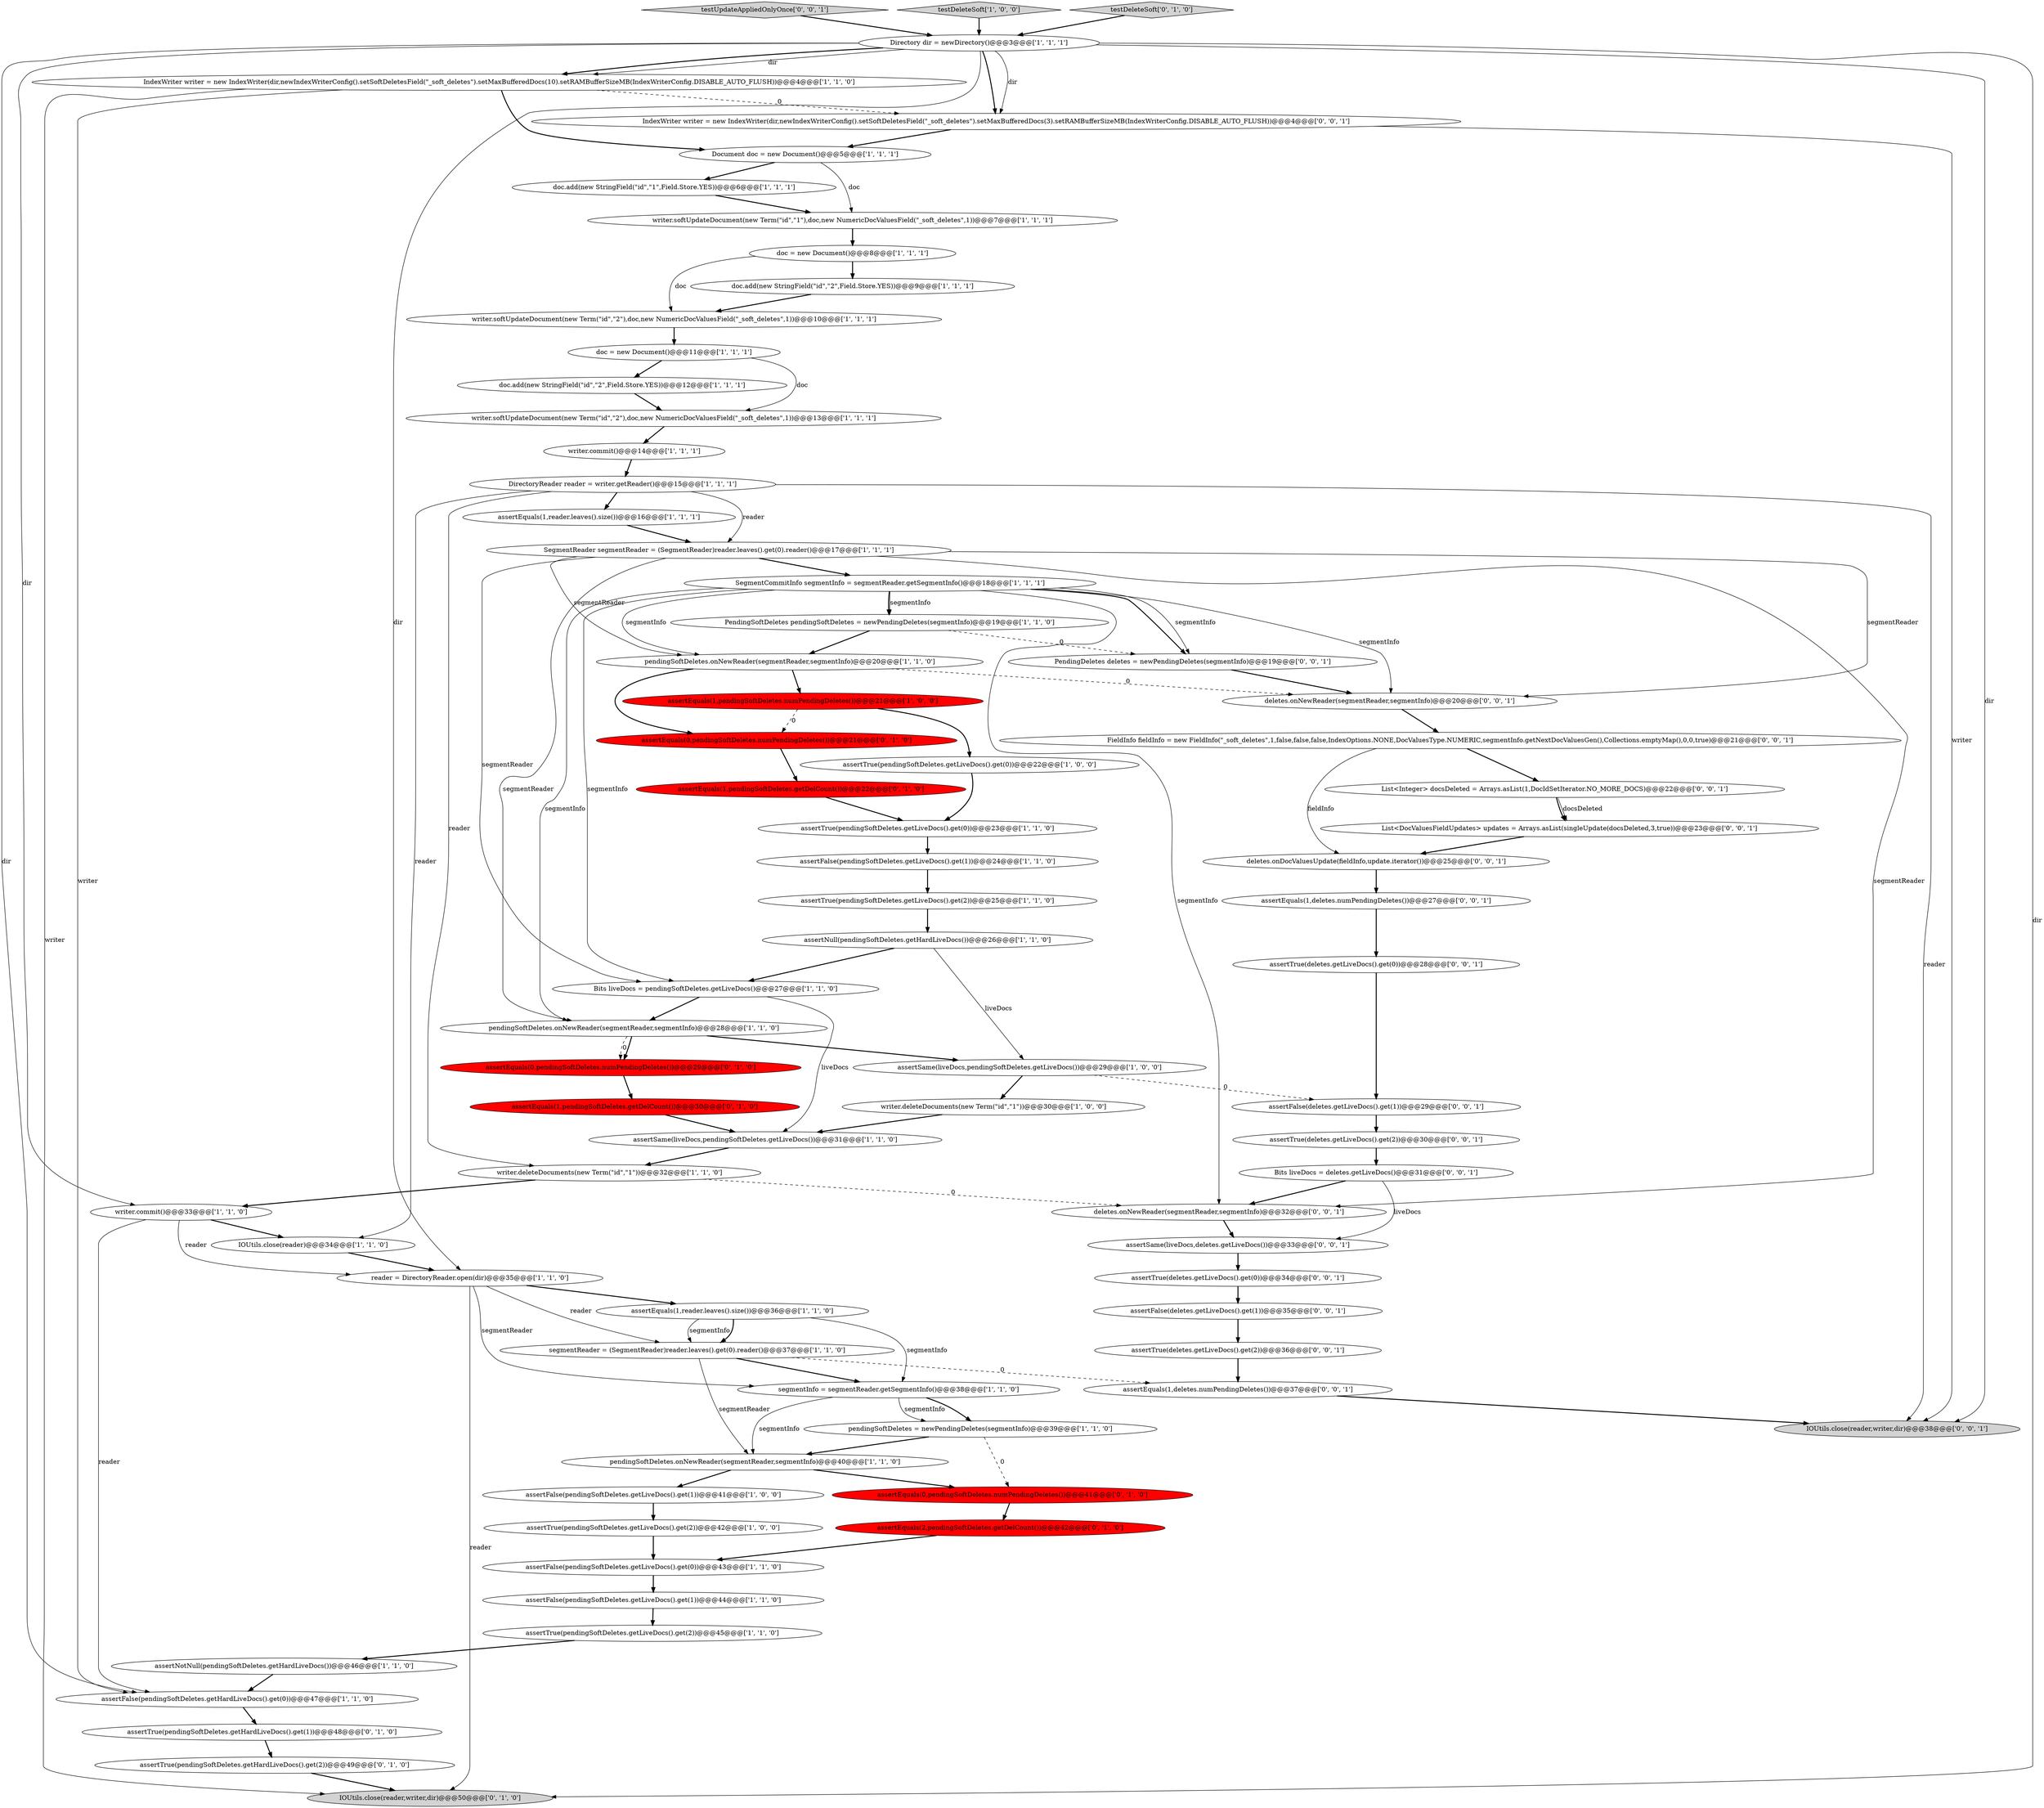 digraph {
17 [style = filled, label = "assertTrue(pendingSoftDeletes.getLiveDocs().get(2))@@@45@@@['1', '1', '0']", fillcolor = white, shape = ellipse image = "AAA0AAABBB1BBB"];
74 [style = filled, label = "List<DocValuesFieldUpdates> updates = Arrays.asList(singleUpdate(docsDeleted,3,true))@@@23@@@['0', '0', '1']", fillcolor = white, shape = ellipse image = "AAA0AAABBB3BBB"];
3 [style = filled, label = "assertEquals(1,reader.leaves().size())@@@16@@@['1', '1', '1']", fillcolor = white, shape = ellipse image = "AAA0AAABBB1BBB"];
1 [style = filled, label = "assertNull(pendingSoftDeletes.getHardLiveDocs())@@@26@@@['1', '1', '0']", fillcolor = white, shape = ellipse image = "AAA0AAABBB1BBB"];
4 [style = filled, label = "DirectoryReader reader = writer.getReader()@@@15@@@['1', '1', '1']", fillcolor = white, shape = ellipse image = "AAA0AAABBB1BBB"];
72 [style = filled, label = "assertTrue(deletes.getLiveDocs().get(0))@@@34@@@['0', '0', '1']", fillcolor = white, shape = ellipse image = "AAA0AAABBB3BBB"];
53 [style = filled, label = "assertTrue(pendingSoftDeletes.getHardLiveDocs().get(2))@@@49@@@['0', '1', '0']", fillcolor = white, shape = ellipse image = "AAA0AAABBB2BBB"];
60 [style = filled, label = "testUpdateAppliedOnlyOnce['0', '0', '1']", fillcolor = lightgray, shape = diamond image = "AAA0AAABBB3BBB"];
70 [style = filled, label = "deletes.onDocValuesUpdate(fieldInfo,update.iterator())@@@25@@@['0', '0', '1']", fillcolor = white, shape = ellipse image = "AAA0AAABBB3BBB"];
10 [style = filled, label = "doc.add(new StringField(\"id\",\"1\",Field.Store.YES))@@@6@@@['1', '1', '1']", fillcolor = white, shape = ellipse image = "AAA0AAABBB1BBB"];
51 [style = filled, label = "assertEquals(2,pendingSoftDeletes.getDelCount())@@@42@@@['0', '1', '0']", fillcolor = red, shape = ellipse image = "AAA1AAABBB2BBB"];
23 [style = filled, label = "Directory dir = newDirectory()@@@3@@@['1', '1', '1']", fillcolor = white, shape = ellipse image = "AAA0AAABBB1BBB"];
59 [style = filled, label = "assertTrue(deletes.getLiveDocs().get(0))@@@28@@@['0', '0', '1']", fillcolor = white, shape = ellipse image = "AAA0AAABBB3BBB"];
22 [style = filled, label = "doc = new Document()@@@8@@@['1', '1', '1']", fillcolor = white, shape = ellipse image = "AAA0AAABBB1BBB"];
16 [style = filled, label = "IOUtils.close(reader)@@@34@@@['1', '1', '0']", fillcolor = white, shape = ellipse image = "AAA0AAABBB1BBB"];
28 [style = filled, label = "segmentReader = (SegmentReader)reader.leaves().get(0).reader()@@@37@@@['1', '1', '0']", fillcolor = white, shape = ellipse image = "AAA0AAABBB1BBB"];
65 [style = filled, label = "Bits liveDocs = deletes.getLiveDocs()@@@31@@@['0', '0', '1']", fillcolor = white, shape = ellipse image = "AAA0AAABBB3BBB"];
0 [style = filled, label = "assertEquals(1,pendingSoftDeletes.numPendingDeletes())@@@21@@@['1', '0', '0']", fillcolor = red, shape = ellipse image = "AAA1AAABBB1BBB"];
54 [style = filled, label = "assertEquals(0,pendingSoftDeletes.numPendingDeletes())@@@41@@@['0', '1', '0']", fillcolor = red, shape = ellipse image = "AAA1AAABBB2BBB"];
24 [style = filled, label = "pendingSoftDeletes.onNewReader(segmentReader,segmentInfo)@@@20@@@['1', '1', '0']", fillcolor = white, shape = ellipse image = "AAA0AAABBB1BBB"];
37 [style = filled, label = "reader = DirectoryReader.open(dir)@@@35@@@['1', '1', '0']", fillcolor = white, shape = ellipse image = "AAA0AAABBB1BBB"];
62 [style = filled, label = "assertFalse(deletes.getLiveDocs().get(1))@@@35@@@['0', '0', '1']", fillcolor = white, shape = ellipse image = "AAA0AAABBB3BBB"];
63 [style = filled, label = "assertEquals(1,deletes.numPendingDeletes())@@@37@@@['0', '0', '1']", fillcolor = white, shape = ellipse image = "AAA0AAABBB3BBB"];
19 [style = filled, label = "doc.add(new StringField(\"id\",\"2\",Field.Store.YES))@@@9@@@['1', '1', '1']", fillcolor = white, shape = ellipse image = "AAA0AAABBB1BBB"];
44 [style = filled, label = "assertEquals(1,reader.leaves().size())@@@36@@@['1', '1', '0']", fillcolor = white, shape = ellipse image = "AAA0AAABBB1BBB"];
43 [style = filled, label = "assertFalse(pendingSoftDeletes.getHardLiveDocs().get(0))@@@47@@@['1', '1', '0']", fillcolor = white, shape = ellipse image = "AAA0AAABBB1BBB"];
49 [style = filled, label = "assertTrue(pendingSoftDeletes.getHardLiveDocs().get(1))@@@48@@@['0', '1', '0']", fillcolor = white, shape = ellipse image = "AAA0AAABBB2BBB"];
66 [style = filled, label = "FieldInfo fieldInfo = new FieldInfo(\"_soft_deletes\",1,false,false,false,IndexOptions.NONE,DocValuesType.NUMERIC,segmentInfo.getNextDocValuesGen(),Collections.emptyMap(),0,0,true)@@@21@@@['0', '0', '1']", fillcolor = white, shape = ellipse image = "AAA0AAABBB3BBB"];
67 [style = filled, label = "assertFalse(deletes.getLiveDocs().get(1))@@@29@@@['0', '0', '1']", fillcolor = white, shape = ellipse image = "AAA0AAABBB3BBB"];
69 [style = filled, label = "PendingDeletes deletes = newPendingDeletes(segmentInfo)@@@19@@@['0', '0', '1']", fillcolor = white, shape = ellipse image = "AAA0AAABBB3BBB"];
39 [style = filled, label = "writer.commit()@@@14@@@['1', '1', '1']", fillcolor = white, shape = ellipse image = "AAA0AAABBB1BBB"];
32 [style = filled, label = "testDeleteSoft['1', '0', '0']", fillcolor = lightgray, shape = diamond image = "AAA0AAABBB1BBB"];
11 [style = filled, label = "writer.commit()@@@33@@@['1', '1', '0']", fillcolor = white, shape = ellipse image = "AAA0AAABBB1BBB"];
45 [style = filled, label = "assertFalse(pendingSoftDeletes.getLiveDocs().get(0))@@@43@@@['1', '1', '0']", fillcolor = white, shape = ellipse image = "AAA0AAABBB1BBB"];
6 [style = filled, label = "assertSame(liveDocs,pendingSoftDeletes.getLiveDocs())@@@29@@@['1', '0', '0']", fillcolor = white, shape = ellipse image = "AAA0AAABBB1BBB"];
15 [style = filled, label = "PendingSoftDeletes pendingSoftDeletes = newPendingDeletes(segmentInfo)@@@19@@@['1', '1', '0']", fillcolor = white, shape = ellipse image = "AAA0AAABBB1BBB"];
21 [style = filled, label = "IndexWriter writer = new IndexWriter(dir,newIndexWriterConfig().setSoftDeletesField(\"_soft_deletes\").setMaxBufferedDocs(10).setRAMBufferSizeMB(IndexWriterConfig.DISABLE_AUTO_FLUSH))@@@4@@@['1', '1', '0']", fillcolor = white, shape = ellipse image = "AAA0AAABBB1BBB"];
30 [style = filled, label = "writer.deleteDocuments(new Term(\"id\",\"1\"))@@@30@@@['1', '0', '0']", fillcolor = white, shape = ellipse image = "AAA0AAABBB1BBB"];
42 [style = filled, label = "pendingSoftDeletes = newPendingDeletes(segmentInfo)@@@39@@@['1', '1', '0']", fillcolor = white, shape = ellipse image = "AAA0AAABBB1BBB"];
8 [style = filled, label = "assertFalse(pendingSoftDeletes.getLiveDocs().get(1))@@@41@@@['1', '0', '0']", fillcolor = white, shape = ellipse image = "AAA0AAABBB1BBB"];
12 [style = filled, label = "assertFalse(pendingSoftDeletes.getLiveDocs().get(1))@@@24@@@['1', '1', '0']", fillcolor = white, shape = ellipse image = "AAA0AAABBB1BBB"];
34 [style = filled, label = "SegmentCommitInfo segmentInfo = segmentReader.getSegmentInfo()@@@18@@@['1', '1', '1']", fillcolor = white, shape = ellipse image = "AAA0AAABBB1BBB"];
71 [style = filled, label = "assertTrue(deletes.getLiveDocs().get(2))@@@30@@@['0', '0', '1']", fillcolor = white, shape = ellipse image = "AAA0AAABBB3BBB"];
9 [style = filled, label = "doc.add(new StringField(\"id\",\"2\",Field.Store.YES))@@@12@@@['1', '1', '1']", fillcolor = white, shape = ellipse image = "AAA0AAABBB1BBB"];
46 [style = filled, label = "testDeleteSoft['0', '1', '0']", fillcolor = lightgray, shape = diamond image = "AAA0AAABBB2BBB"];
40 [style = filled, label = "assertNotNull(pendingSoftDeletes.getHardLiveDocs())@@@46@@@['1', '1', '0']", fillcolor = white, shape = ellipse image = "AAA0AAABBB1BBB"];
41 [style = filled, label = "pendingSoftDeletes.onNewReader(segmentReader,segmentInfo)@@@40@@@['1', '1', '0']", fillcolor = white, shape = ellipse image = "AAA0AAABBB1BBB"];
68 [style = filled, label = "deletes.onNewReader(segmentReader,segmentInfo)@@@20@@@['0', '0', '1']", fillcolor = white, shape = ellipse image = "AAA0AAABBB3BBB"];
57 [style = filled, label = "deletes.onNewReader(segmentReader,segmentInfo)@@@32@@@['0', '0', '1']", fillcolor = white, shape = ellipse image = "AAA0AAABBB3BBB"];
36 [style = filled, label = "pendingSoftDeletes.onNewReader(segmentReader,segmentInfo)@@@28@@@['1', '1', '0']", fillcolor = white, shape = ellipse image = "AAA0AAABBB1BBB"];
64 [style = filled, label = "List<Integer> docsDeleted = Arrays.asList(1,DocIdSetIterator.NO_MORE_DOCS)@@@22@@@['0', '0', '1']", fillcolor = white, shape = ellipse image = "AAA0AAABBB3BBB"];
58 [style = filled, label = "assertEquals(1,deletes.numPendingDeletes())@@@27@@@['0', '0', '1']", fillcolor = white, shape = ellipse image = "AAA0AAABBB3BBB"];
26 [style = filled, label = "Bits liveDocs = pendingSoftDeletes.getLiveDocs()@@@27@@@['1', '1', '0']", fillcolor = white, shape = ellipse image = "AAA0AAABBB1BBB"];
38 [style = filled, label = "assertTrue(pendingSoftDeletes.getLiveDocs().get(2))@@@42@@@['1', '0', '0']", fillcolor = white, shape = ellipse image = "AAA0AAABBB1BBB"];
25 [style = filled, label = "assertTrue(pendingSoftDeletes.getLiveDocs().get(2))@@@25@@@['1', '1', '0']", fillcolor = white, shape = ellipse image = "AAA0AAABBB1BBB"];
61 [style = filled, label = "IOUtils.close(reader,writer,dir)@@@38@@@['0', '0', '1']", fillcolor = lightgray, shape = ellipse image = "AAA0AAABBB3BBB"];
14 [style = filled, label = "assertSame(liveDocs,pendingSoftDeletes.getLiveDocs())@@@31@@@['1', '1', '0']", fillcolor = white, shape = ellipse image = "AAA0AAABBB1BBB"];
47 [style = filled, label = "IOUtils.close(reader,writer,dir)@@@50@@@['0', '1', '0']", fillcolor = lightgray, shape = ellipse image = "AAA0AAABBB2BBB"];
56 [style = filled, label = "IndexWriter writer = new IndexWriter(dir,newIndexWriterConfig().setSoftDeletesField(\"_soft_deletes\").setMaxBufferedDocs(3).setRAMBufferSizeMB(IndexWriterConfig.DISABLE_AUTO_FLUSH))@@@4@@@['0', '0', '1']", fillcolor = white, shape = ellipse image = "AAA0AAABBB3BBB"];
73 [style = filled, label = "assertTrue(deletes.getLiveDocs().get(2))@@@36@@@['0', '0', '1']", fillcolor = white, shape = ellipse image = "AAA0AAABBB3BBB"];
35 [style = filled, label = "assertTrue(pendingSoftDeletes.getLiveDocs().get(0))@@@22@@@['1', '0', '0']", fillcolor = white, shape = ellipse image = "AAA0AAABBB1BBB"];
55 [style = filled, label = "assertEquals(1,pendingSoftDeletes.getDelCount())@@@30@@@['0', '1', '0']", fillcolor = red, shape = ellipse image = "AAA1AAABBB2BBB"];
7 [style = filled, label = "segmentInfo = segmentReader.getSegmentInfo()@@@38@@@['1', '1', '0']", fillcolor = white, shape = ellipse image = "AAA0AAABBB1BBB"];
13 [style = filled, label = "writer.softUpdateDocument(new Term(\"id\",\"1\"),doc,new NumericDocValuesField(\"_soft_deletes\",1))@@@7@@@['1', '1', '1']", fillcolor = white, shape = ellipse image = "AAA0AAABBB1BBB"];
29 [style = filled, label = "writer.softUpdateDocument(new Term(\"id\",\"2\"),doc,new NumericDocValuesField(\"_soft_deletes\",1))@@@13@@@['1', '1', '1']", fillcolor = white, shape = ellipse image = "AAA0AAABBB1BBB"];
75 [style = filled, label = "assertSame(liveDocs,deletes.getLiveDocs())@@@33@@@['0', '0', '1']", fillcolor = white, shape = ellipse image = "AAA0AAABBB3BBB"];
50 [style = filled, label = "assertEquals(0,pendingSoftDeletes.numPendingDeletes())@@@29@@@['0', '1', '0']", fillcolor = red, shape = ellipse image = "AAA1AAABBB2BBB"];
2 [style = filled, label = "Document doc = new Document()@@@5@@@['1', '1', '1']", fillcolor = white, shape = ellipse image = "AAA0AAABBB1BBB"];
18 [style = filled, label = "assertFalse(pendingSoftDeletes.getLiveDocs().get(1))@@@44@@@['1', '1', '0']", fillcolor = white, shape = ellipse image = "AAA0AAABBB1BBB"];
52 [style = filled, label = "assertEquals(0,pendingSoftDeletes.numPendingDeletes())@@@21@@@['0', '1', '0']", fillcolor = red, shape = ellipse image = "AAA1AAABBB2BBB"];
27 [style = filled, label = "writer.softUpdateDocument(new Term(\"id\",\"2\"),doc,new NumericDocValuesField(\"_soft_deletes\",1))@@@10@@@['1', '1', '1']", fillcolor = white, shape = ellipse image = "AAA0AAABBB1BBB"];
31 [style = filled, label = "assertTrue(pendingSoftDeletes.getLiveDocs().get(0))@@@23@@@['1', '1', '0']", fillcolor = white, shape = ellipse image = "AAA0AAABBB1BBB"];
33 [style = filled, label = "doc = new Document()@@@11@@@['1', '1', '1']", fillcolor = white, shape = ellipse image = "AAA0AAABBB1BBB"];
5 [style = filled, label = "SegmentReader segmentReader = (SegmentReader)reader.leaves().get(0).reader()@@@17@@@['1', '1', '1']", fillcolor = white, shape = ellipse image = "AAA0AAABBB1BBB"];
20 [style = filled, label = "writer.deleteDocuments(new Term(\"id\",\"1\"))@@@32@@@['1', '1', '0']", fillcolor = white, shape = ellipse image = "AAA0AAABBB1BBB"];
48 [style = filled, label = "assertEquals(1,pendingSoftDeletes.getDelCount())@@@22@@@['0', '1', '0']", fillcolor = red, shape = ellipse image = "AAA1AAABBB2BBB"];
23->47 [style = solid, label="dir"];
42->41 [style = bold, label=""];
16->37 [style = bold, label=""];
25->1 [style = bold, label=""];
32->23 [style = bold, label=""];
41->8 [style = bold, label=""];
65->57 [style = bold, label=""];
55->14 [style = bold, label=""];
34->15 [style = bold, label=""];
68->66 [style = bold, label=""];
11->37 [style = solid, label="reader"];
26->14 [style = solid, label="liveDocs"];
53->47 [style = bold, label=""];
15->69 [style = dashed, label="0"];
6->67 [style = dashed, label="0"];
23->37 [style = solid, label="dir"];
67->71 [style = bold, label=""];
69->68 [style = bold, label=""];
62->73 [style = bold, label=""];
5->36 [style = solid, label="segmentReader"];
21->43 [style = solid, label="writer"];
21->2 [style = bold, label=""];
5->34 [style = bold, label=""];
3->5 [style = bold, label=""];
2->13 [style = solid, label="doc"];
66->64 [style = bold, label=""];
50->55 [style = bold, label=""];
74->70 [style = bold, label=""];
66->70 [style = solid, label="fieldInfo"];
28->63 [style = dashed, label="0"];
30->14 [style = bold, label=""];
58->59 [style = bold, label=""];
13->22 [style = bold, label=""];
27->33 [style = bold, label=""];
41->54 [style = bold, label=""];
34->69 [style = bold, label=""];
9->29 [style = bold, label=""];
71->65 [style = bold, label=""];
59->67 [style = bold, label=""];
23->56 [style = solid, label="dir"];
14->20 [style = bold, label=""];
60->23 [style = bold, label=""];
36->6 [style = bold, label=""];
11->16 [style = bold, label=""];
35->31 [style = bold, label=""];
4->61 [style = solid, label="reader"];
4->3 [style = bold, label=""];
42->54 [style = dashed, label="0"];
23->43 [style = solid, label="dir"];
29->39 [style = bold, label=""];
24->0 [style = bold, label=""];
4->5 [style = solid, label="reader"];
22->27 [style = solid, label="doc"];
65->75 [style = solid, label="liveDocs"];
64->74 [style = bold, label=""];
38->45 [style = bold, label=""];
23->61 [style = solid, label="dir"];
39->4 [style = bold, label=""];
8->38 [style = bold, label=""];
36->50 [style = dashed, label="0"];
4->16 [style = solid, label="reader"];
5->57 [style = solid, label="segmentReader"];
34->26 [style = solid, label="segmentInfo"];
11->43 [style = solid, label="reader"];
20->57 [style = dashed, label="0"];
52->48 [style = bold, label=""];
7->42 [style = bold, label=""];
4->20 [style = solid, label="reader"];
36->50 [style = bold, label=""];
21->56 [style = dashed, label="0"];
23->21 [style = solid, label="dir"];
37->47 [style = solid, label="reader"];
73->63 [style = bold, label=""];
7->42 [style = solid, label="segmentInfo"];
37->28 [style = solid, label="reader"];
22->19 [style = bold, label=""];
34->36 [style = solid, label="segmentInfo"];
17->40 [style = bold, label=""];
7->41 [style = solid, label="segmentInfo"];
2->10 [style = bold, label=""];
34->68 [style = solid, label="segmentInfo"];
31->12 [style = bold, label=""];
48->31 [style = bold, label=""];
37->7 [style = solid, label="segmentReader"];
0->52 [style = dashed, label="0"];
5->68 [style = solid, label="segmentReader"];
24->68 [style = dashed, label="0"];
10->13 [style = bold, label=""];
51->45 [style = bold, label=""];
37->44 [style = bold, label=""];
44->28 [style = solid, label="segmentInfo"];
75->72 [style = bold, label=""];
63->61 [style = bold, label=""];
40->43 [style = bold, label=""];
5->24 [style = solid, label="segmentReader"];
46->23 [style = bold, label=""];
56->2 [style = bold, label=""];
45->18 [style = bold, label=""];
20->11 [style = bold, label=""];
54->51 [style = bold, label=""];
5->26 [style = solid, label="segmentReader"];
1->6 [style = solid, label="liveDocs"];
23->56 [style = bold, label=""];
72->62 [style = bold, label=""];
44->7 [style = solid, label="segmentInfo"];
34->57 [style = solid, label="segmentInfo"];
26->36 [style = bold, label=""];
34->15 [style = solid, label="segmentInfo"];
28->7 [style = bold, label=""];
18->17 [style = bold, label=""];
28->41 [style = solid, label="segmentReader"];
1->26 [style = bold, label=""];
64->74 [style = solid, label="docsDeleted"];
33->9 [style = bold, label=""];
57->75 [style = bold, label=""];
56->61 [style = solid, label="writer"];
34->24 [style = solid, label="segmentInfo"];
49->53 [style = bold, label=""];
70->58 [style = bold, label=""];
23->21 [style = bold, label=""];
12->25 [style = bold, label=""];
44->28 [style = bold, label=""];
19->27 [style = bold, label=""];
15->24 [style = bold, label=""];
23->11 [style = solid, label="dir"];
0->35 [style = bold, label=""];
24->52 [style = bold, label=""];
43->49 [style = bold, label=""];
33->29 [style = solid, label="doc"];
21->47 [style = solid, label="writer"];
34->69 [style = solid, label="segmentInfo"];
6->30 [style = bold, label=""];
}
